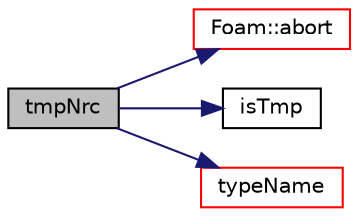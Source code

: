 digraph "tmpNrc"
{
  bgcolor="transparent";
  edge [fontname="Helvetica",fontsize="10",labelfontname="Helvetica",labelfontsize="10"];
  node [fontname="Helvetica",fontsize="10",shape=record];
  rankdir="LR";
  Node5 [label="tmpNrc",height=0.2,width=0.4,color="black", fillcolor="grey75", style="filled", fontcolor="black"];
  Node5 -> Node6 [color="midnightblue",fontsize="10",style="solid",fontname="Helvetica"];
  Node6 [label="Foam::abort",height=0.2,width=0.4,color="red",URL="$a21851.html#a447107a607d03e417307c203fa5fb44b"];
  Node5 -> Node51 [color="midnightblue",fontsize="10",style="solid",fontname="Helvetica"];
  Node51 [label="isTmp",height=0.2,width=0.4,color="black",URL="$a28241.html#a70128655989a3d463b2b8d78d7436ae4",tooltip="Return true if this is really a temporary object. "];
  Node5 -> Node52 [color="midnightblue",fontsize="10",style="solid",fontname="Helvetica"];
  Node52 [label="typeName",height=0.2,width=0.4,color="red",URL="$a28241.html#a494f3a9a622b75f482bf0bd12e3aa55a",tooltip="Return the type name of the tmpNrc. "];
}
